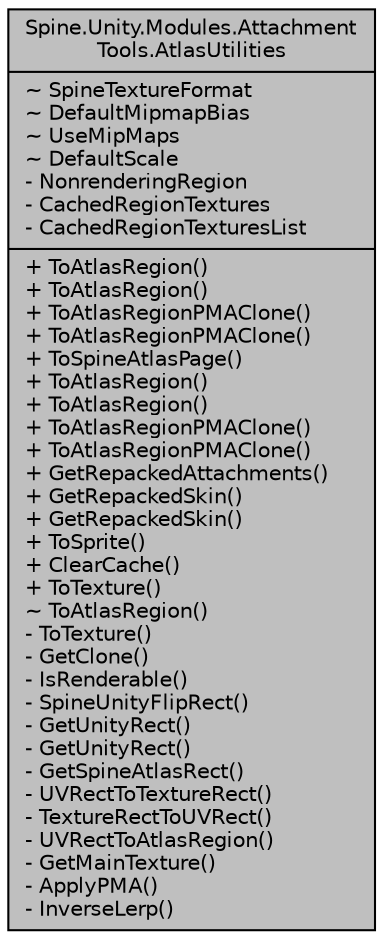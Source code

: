 digraph "Spine.Unity.Modules.AttachmentTools.AtlasUtilities"
{
 // LATEX_PDF_SIZE
  edge [fontname="Helvetica",fontsize="10",labelfontname="Helvetica",labelfontsize="10"];
  node [fontname="Helvetica",fontsize="10",shape=record];
  Node1 [label="{Spine.Unity.Modules.Attachment\lTools.AtlasUtilities\n|~ SpineTextureFormat\l~ DefaultMipmapBias\l~ UseMipMaps\l~ DefaultScale\l- NonrenderingRegion\l- CachedRegionTextures\l- CachedRegionTexturesList\l|+ ToAtlasRegion()\l+ ToAtlasRegion()\l+ ToAtlasRegionPMAClone()\l+ ToAtlasRegionPMAClone()\l+ ToSpineAtlasPage()\l+ ToAtlasRegion()\l+ ToAtlasRegion()\l+ ToAtlasRegionPMAClone()\l+ ToAtlasRegionPMAClone()\l+ GetRepackedAttachments()\l+ GetRepackedSkin()\l+ GetRepackedSkin()\l+ ToSprite()\l+ ClearCache()\l+ ToTexture()\l~ ToAtlasRegion()\l- ToTexture()\l- GetClone()\l- IsRenderable()\l- SpineUnityFlipRect()\l- GetUnityRect()\l- GetUnityRect()\l- GetSpineAtlasRect()\l- UVRectToTextureRect()\l- TextureRectToUVRect()\l- UVRectToAtlasRegion()\l- GetMainTexture()\l- ApplyPMA()\l- InverseLerp()\l}",height=0.2,width=0.4,color="black", fillcolor="grey75", style="filled", fontcolor="black",tooltip=" "];
}
